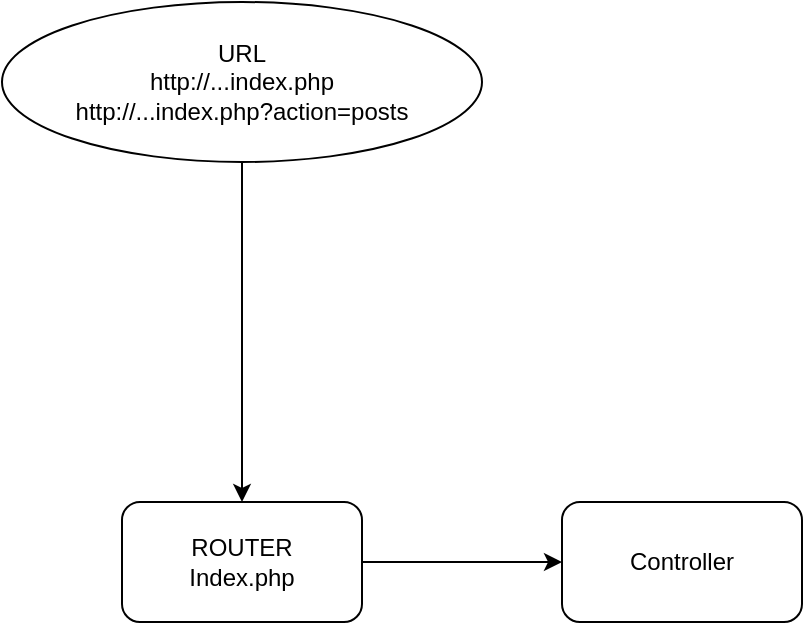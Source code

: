 <mxfile version="20.0.4" type="github">
  <diagram id="WV2yp7_VuUgRMyDx2uYZ" name="Page-1">
    <mxGraphModel dx="1422" dy="762" grid="1" gridSize="10" guides="1" tooltips="1" connect="1" arrows="1" fold="1" page="1" pageScale="1" pageWidth="850" pageHeight="1100" math="0" shadow="0">
      <root>
        <mxCell id="0" />
        <mxCell id="1" parent="0" />
        <mxCell id="_FMqFSPQVT0n97igrikF-6" style="edgeStyle=orthogonalEdgeStyle;rounded=0;orthogonalLoop=1;jettySize=auto;html=1;entryX=0;entryY=0.5;entryDx=0;entryDy=0;" edge="1" parent="1" source="_FMqFSPQVT0n97igrikF-1" target="_FMqFSPQVT0n97igrikF-5">
          <mxGeometry relative="1" as="geometry" />
        </mxCell>
        <mxCell id="_FMqFSPQVT0n97igrikF-1" value="ROUTER&lt;br&gt;Index.php" style="rounded=1;whiteSpace=wrap;html=1;" vertex="1" parent="1">
          <mxGeometry x="100" y="290" width="120" height="60" as="geometry" />
        </mxCell>
        <mxCell id="_FMqFSPQVT0n97igrikF-4" style="edgeStyle=orthogonalEdgeStyle;rounded=0;orthogonalLoop=1;jettySize=auto;html=1;" edge="1" parent="1" source="_FMqFSPQVT0n97igrikF-2" target="_FMqFSPQVT0n97igrikF-1">
          <mxGeometry relative="1" as="geometry" />
        </mxCell>
        <mxCell id="_FMqFSPQVT0n97igrikF-2" value="URL&lt;br&gt;http://...index.php&lt;br&gt;http://...index.php?action=posts" style="ellipse;whiteSpace=wrap;html=1;" vertex="1" parent="1">
          <mxGeometry x="40" y="40" width="240" height="80" as="geometry" />
        </mxCell>
        <mxCell id="_FMqFSPQVT0n97igrikF-5" value="Controller" style="rounded=1;whiteSpace=wrap;html=1;" vertex="1" parent="1">
          <mxGeometry x="320" y="290" width="120" height="60" as="geometry" />
        </mxCell>
      </root>
    </mxGraphModel>
  </diagram>
</mxfile>
